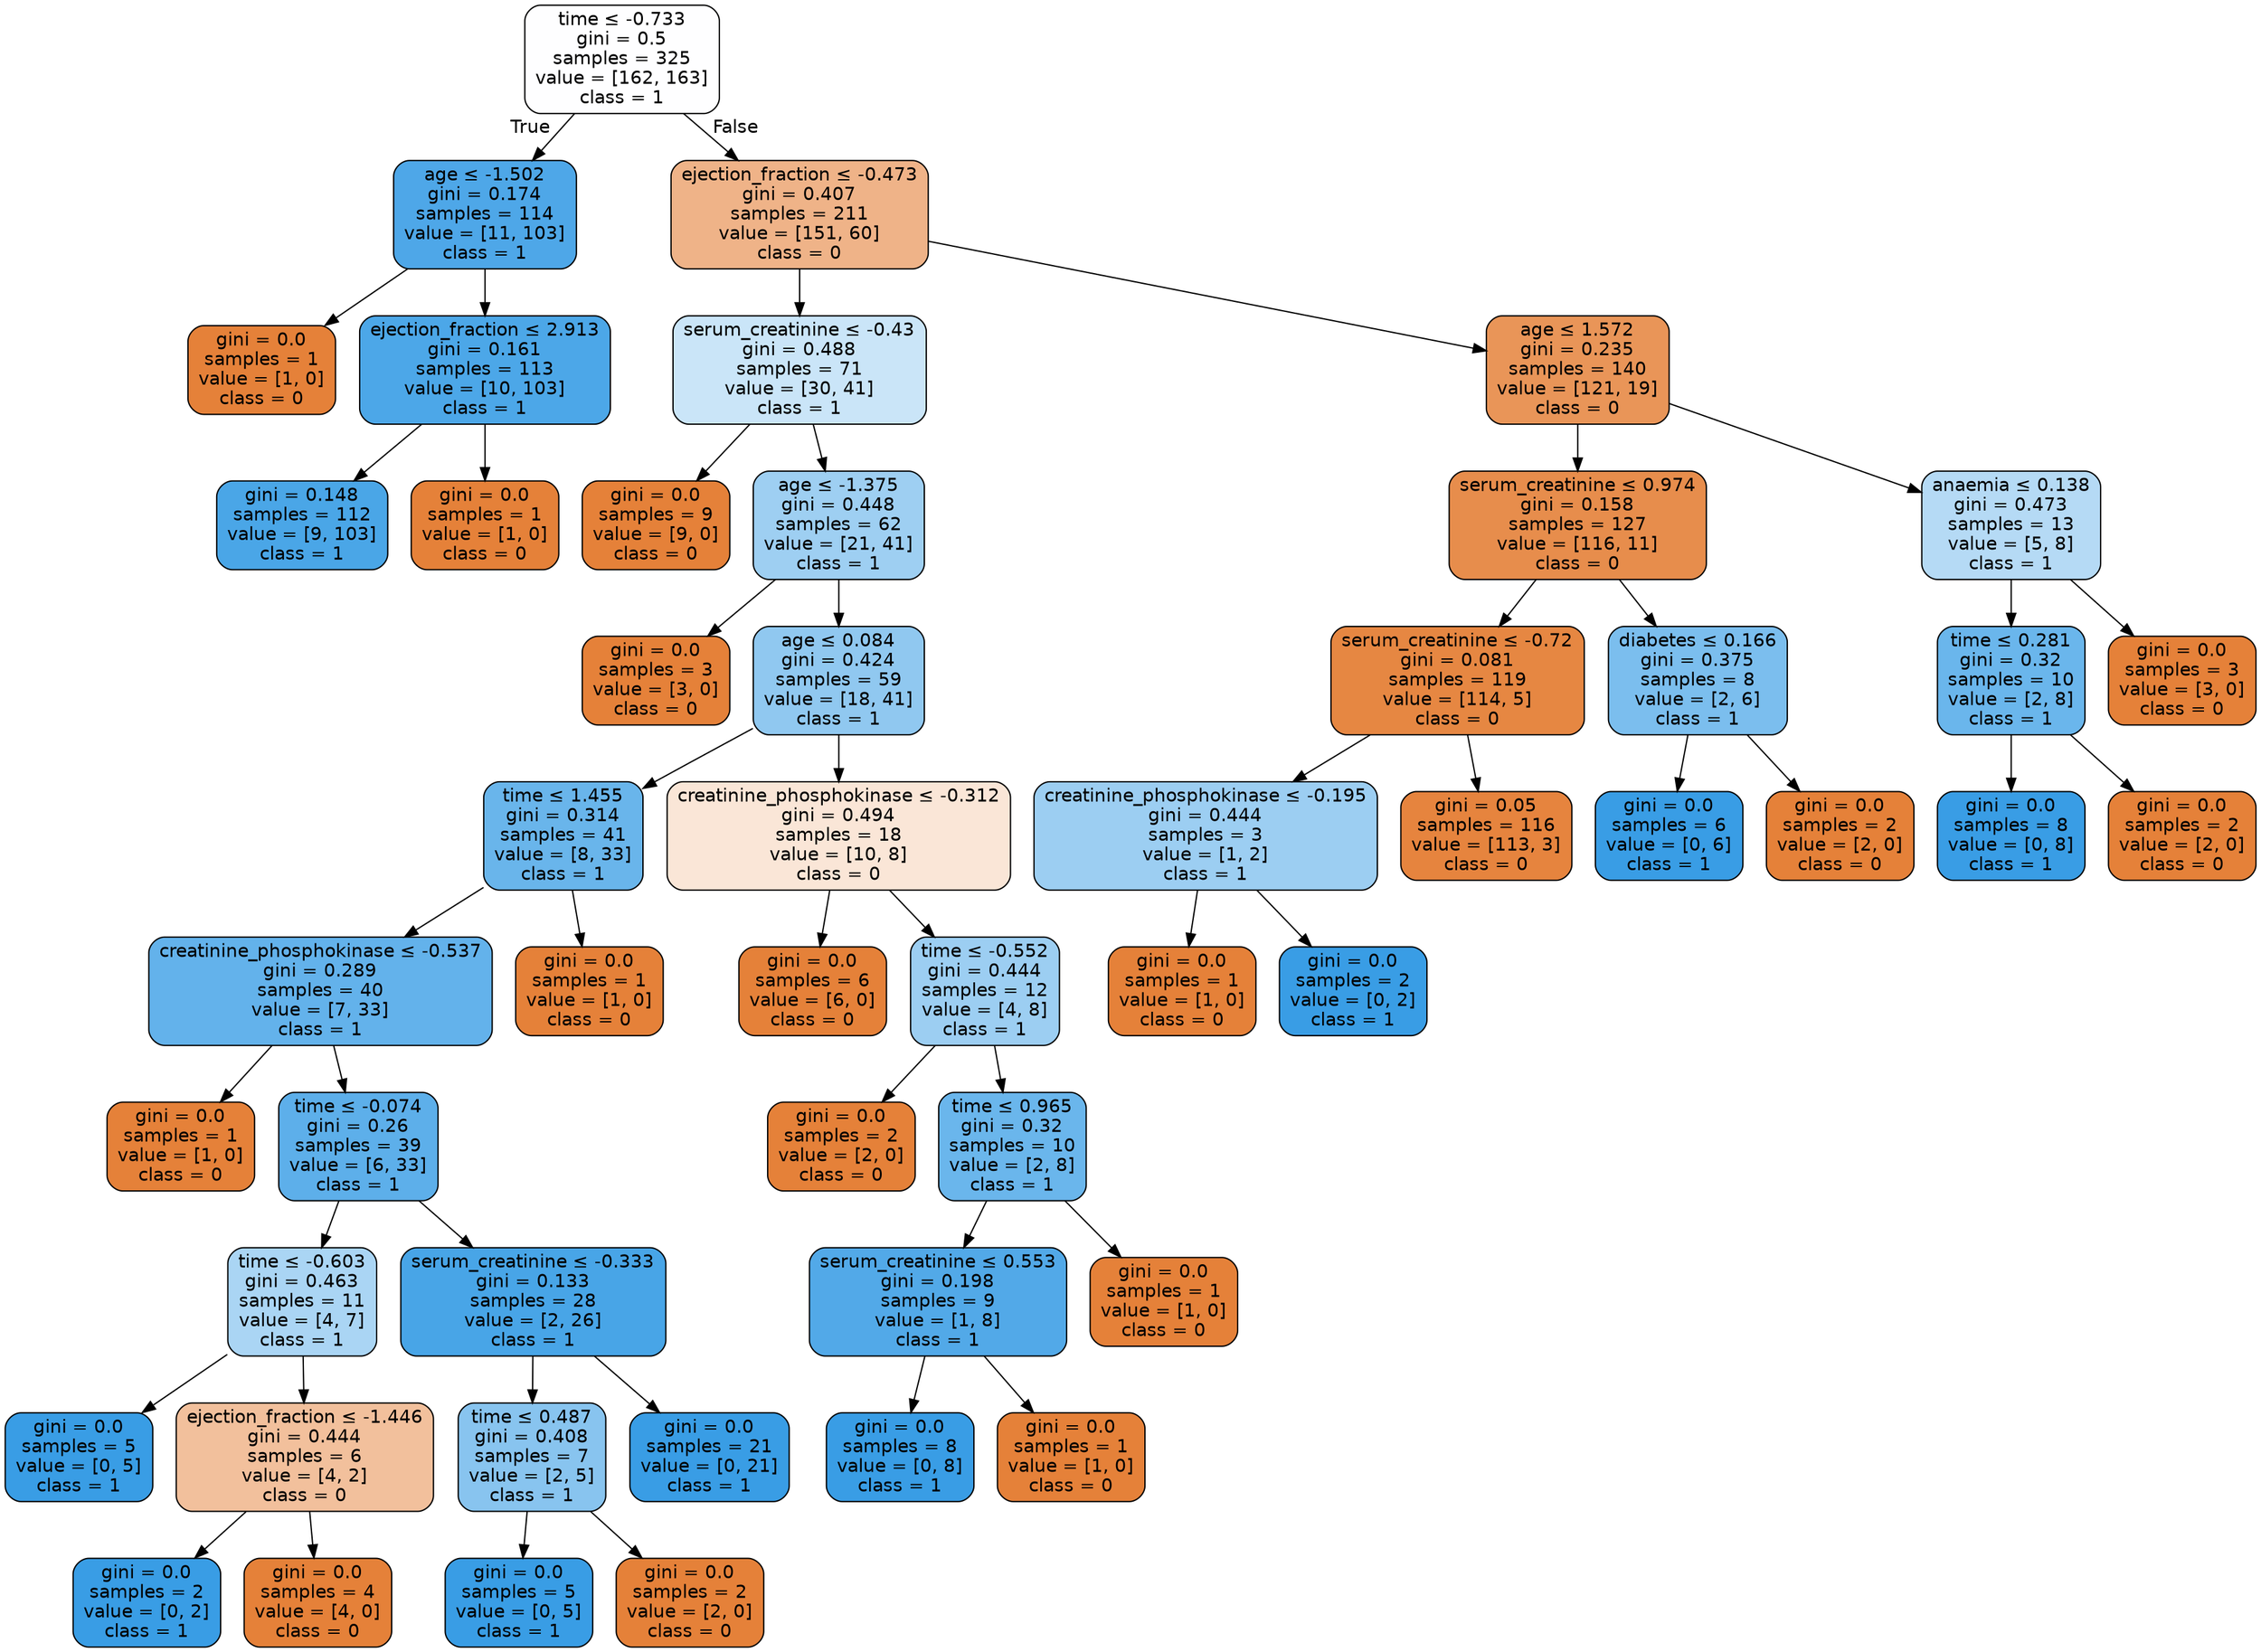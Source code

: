 digraph Tree {
node [shape=box, style="filled, rounded", color="black", fontname=helvetica] ;
edge [fontname=helvetica] ;
0 [label=<time &le; -0.733<br/>gini = 0.5<br/>samples = 325<br/>value = [162, 163]<br/>class = 1>, fillcolor="#fefeff"] ;
1 [label=<age &le; -1.502<br/>gini = 0.174<br/>samples = 114<br/>value = [11, 103]<br/>class = 1>, fillcolor="#4ea7e8"] ;
0 -> 1 [labeldistance=2.5, labelangle=45, headlabel="True"] ;
2 [label=<gini = 0.0<br/>samples = 1<br/>value = [1, 0]<br/>class = 0>, fillcolor="#e58139"] ;
1 -> 2 ;
3 [label=<ejection_fraction &le; 2.913<br/>gini = 0.161<br/>samples = 113<br/>value = [10, 103]<br/>class = 1>, fillcolor="#4ca7e8"] ;
1 -> 3 ;
4 [label=<gini = 0.148<br/>samples = 112<br/>value = [9, 103]<br/>class = 1>, fillcolor="#4aa6e7"] ;
3 -> 4 ;
5 [label=<gini = 0.0<br/>samples = 1<br/>value = [1, 0]<br/>class = 0>, fillcolor="#e58139"] ;
3 -> 5 ;
6 [label=<ejection_fraction &le; -0.473<br/>gini = 0.407<br/>samples = 211<br/>value = [151, 60]<br/>class = 0>, fillcolor="#efb388"] ;
0 -> 6 [labeldistance=2.5, labelangle=-45, headlabel="False"] ;
7 [label=<serum_creatinine &le; -0.43<br/>gini = 0.488<br/>samples = 71<br/>value = [30, 41]<br/>class = 1>, fillcolor="#cae5f8"] ;
6 -> 7 ;
8 [label=<gini = 0.0<br/>samples = 9<br/>value = [9, 0]<br/>class = 0>, fillcolor="#e58139"] ;
7 -> 8 ;
9 [label=<age &le; -1.375<br/>gini = 0.448<br/>samples = 62<br/>value = [21, 41]<br/>class = 1>, fillcolor="#9ecff2"] ;
7 -> 9 ;
10 [label=<gini = 0.0<br/>samples = 3<br/>value = [3, 0]<br/>class = 0>, fillcolor="#e58139"] ;
9 -> 10 ;
11 [label=<age &le; 0.084<br/>gini = 0.424<br/>samples = 59<br/>value = [18, 41]<br/>class = 1>, fillcolor="#90c8f0"] ;
9 -> 11 ;
12 [label=<time &le; 1.455<br/>gini = 0.314<br/>samples = 41<br/>value = [8, 33]<br/>class = 1>, fillcolor="#69b5eb"] ;
11 -> 12 ;
13 [label=<creatinine_phosphokinase &le; -0.537<br/>gini = 0.289<br/>samples = 40<br/>value = [7, 33]<br/>class = 1>, fillcolor="#63b2eb"] ;
12 -> 13 ;
14 [label=<gini = 0.0<br/>samples = 1<br/>value = [1, 0]<br/>class = 0>, fillcolor="#e58139"] ;
13 -> 14 ;
15 [label=<time &le; -0.074<br/>gini = 0.26<br/>samples = 39<br/>value = [6, 33]<br/>class = 1>, fillcolor="#5dafea"] ;
13 -> 15 ;
16 [label=<time &le; -0.603<br/>gini = 0.463<br/>samples = 11<br/>value = [4, 7]<br/>class = 1>, fillcolor="#aad5f4"] ;
15 -> 16 ;
17 [label=<gini = 0.0<br/>samples = 5<br/>value = [0, 5]<br/>class = 1>, fillcolor="#399de5"] ;
16 -> 17 ;
18 [label=<ejection_fraction &le; -1.446<br/>gini = 0.444<br/>samples = 6<br/>value = [4, 2]<br/>class = 0>, fillcolor="#f2c09c"] ;
16 -> 18 ;
19 [label=<gini = 0.0<br/>samples = 2<br/>value = [0, 2]<br/>class = 1>, fillcolor="#399de5"] ;
18 -> 19 ;
20 [label=<gini = 0.0<br/>samples = 4<br/>value = [4, 0]<br/>class = 0>, fillcolor="#e58139"] ;
18 -> 20 ;
21 [label=<serum_creatinine &le; -0.333<br/>gini = 0.133<br/>samples = 28<br/>value = [2, 26]<br/>class = 1>, fillcolor="#48a5e7"] ;
15 -> 21 ;
22 [label=<time &le; 0.487<br/>gini = 0.408<br/>samples = 7<br/>value = [2, 5]<br/>class = 1>, fillcolor="#88c4ef"] ;
21 -> 22 ;
23 [label=<gini = 0.0<br/>samples = 5<br/>value = [0, 5]<br/>class = 1>, fillcolor="#399de5"] ;
22 -> 23 ;
24 [label=<gini = 0.0<br/>samples = 2<br/>value = [2, 0]<br/>class = 0>, fillcolor="#e58139"] ;
22 -> 24 ;
25 [label=<gini = 0.0<br/>samples = 21<br/>value = [0, 21]<br/>class = 1>, fillcolor="#399de5"] ;
21 -> 25 ;
26 [label=<gini = 0.0<br/>samples = 1<br/>value = [1, 0]<br/>class = 0>, fillcolor="#e58139"] ;
12 -> 26 ;
27 [label=<creatinine_phosphokinase &le; -0.312<br/>gini = 0.494<br/>samples = 18<br/>value = [10, 8]<br/>class = 0>, fillcolor="#fae6d7"] ;
11 -> 27 ;
28 [label=<gini = 0.0<br/>samples = 6<br/>value = [6, 0]<br/>class = 0>, fillcolor="#e58139"] ;
27 -> 28 ;
29 [label=<time &le; -0.552<br/>gini = 0.444<br/>samples = 12<br/>value = [4, 8]<br/>class = 1>, fillcolor="#9ccef2"] ;
27 -> 29 ;
30 [label=<gini = 0.0<br/>samples = 2<br/>value = [2, 0]<br/>class = 0>, fillcolor="#e58139"] ;
29 -> 30 ;
31 [label=<time &le; 0.965<br/>gini = 0.32<br/>samples = 10<br/>value = [2, 8]<br/>class = 1>, fillcolor="#6ab6ec"] ;
29 -> 31 ;
32 [label=<serum_creatinine &le; 0.553<br/>gini = 0.198<br/>samples = 9<br/>value = [1, 8]<br/>class = 1>, fillcolor="#52a9e8"] ;
31 -> 32 ;
33 [label=<gini = 0.0<br/>samples = 8<br/>value = [0, 8]<br/>class = 1>, fillcolor="#399de5"] ;
32 -> 33 ;
34 [label=<gini = 0.0<br/>samples = 1<br/>value = [1, 0]<br/>class = 0>, fillcolor="#e58139"] ;
32 -> 34 ;
35 [label=<gini = 0.0<br/>samples = 1<br/>value = [1, 0]<br/>class = 0>, fillcolor="#e58139"] ;
31 -> 35 ;
36 [label=<age &le; 1.572<br/>gini = 0.235<br/>samples = 140<br/>value = [121, 19]<br/>class = 0>, fillcolor="#e99558"] ;
6 -> 36 ;
37 [label=<serum_creatinine &le; 0.974<br/>gini = 0.158<br/>samples = 127<br/>value = [116, 11]<br/>class = 0>, fillcolor="#e78d4c"] ;
36 -> 37 ;
38 [label=<serum_creatinine &le; -0.72<br/>gini = 0.081<br/>samples = 119<br/>value = [114, 5]<br/>class = 0>, fillcolor="#e68742"] ;
37 -> 38 ;
39 [label=<creatinine_phosphokinase &le; -0.195<br/>gini = 0.444<br/>samples = 3<br/>value = [1, 2]<br/>class = 1>, fillcolor="#9ccef2"] ;
38 -> 39 ;
40 [label=<gini = 0.0<br/>samples = 1<br/>value = [1, 0]<br/>class = 0>, fillcolor="#e58139"] ;
39 -> 40 ;
41 [label=<gini = 0.0<br/>samples = 2<br/>value = [0, 2]<br/>class = 1>, fillcolor="#399de5"] ;
39 -> 41 ;
42 [label=<gini = 0.05<br/>samples = 116<br/>value = [113, 3]<br/>class = 0>, fillcolor="#e6843e"] ;
38 -> 42 ;
43 [label=<diabetes &le; 0.166<br/>gini = 0.375<br/>samples = 8<br/>value = [2, 6]<br/>class = 1>, fillcolor="#7bbeee"] ;
37 -> 43 ;
44 [label=<gini = 0.0<br/>samples = 6<br/>value = [0, 6]<br/>class = 1>, fillcolor="#399de5"] ;
43 -> 44 ;
45 [label=<gini = 0.0<br/>samples = 2<br/>value = [2, 0]<br/>class = 0>, fillcolor="#e58139"] ;
43 -> 45 ;
46 [label=<anaemia &le; 0.138<br/>gini = 0.473<br/>samples = 13<br/>value = [5, 8]<br/>class = 1>, fillcolor="#b5daf5"] ;
36 -> 46 ;
47 [label=<time &le; 0.281<br/>gini = 0.32<br/>samples = 10<br/>value = [2, 8]<br/>class = 1>, fillcolor="#6ab6ec"] ;
46 -> 47 ;
48 [label=<gini = 0.0<br/>samples = 8<br/>value = [0, 8]<br/>class = 1>, fillcolor="#399de5"] ;
47 -> 48 ;
49 [label=<gini = 0.0<br/>samples = 2<br/>value = [2, 0]<br/>class = 0>, fillcolor="#e58139"] ;
47 -> 49 ;
50 [label=<gini = 0.0<br/>samples = 3<br/>value = [3, 0]<br/>class = 0>, fillcolor="#e58139"] ;
46 -> 50 ;
}